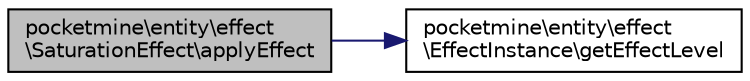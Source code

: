 digraph "pocketmine\entity\effect\SaturationEffect\applyEffect"
{
 // INTERACTIVE_SVG=YES
 // LATEX_PDF_SIZE
  edge [fontname="Helvetica",fontsize="10",labelfontname="Helvetica",labelfontsize="10"];
  node [fontname="Helvetica",fontsize="10",shape=record];
  rankdir="LR";
  Node1 [label="pocketmine\\entity\\effect\l\\SaturationEffect\\applyEffect",height=0.2,width=0.4,color="black", fillcolor="grey75", style="filled", fontcolor="black",tooltip=" "];
  Node1 -> Node2 [color="midnightblue",fontsize="10",style="solid",fontname="Helvetica"];
  Node2 [label="pocketmine\\entity\\effect\l\\EffectInstance\\getEffectLevel",height=0.2,width=0.4,color="black", fillcolor="white", style="filled",URL="$dc/d2e/classpocketmine_1_1entity_1_1effect_1_1_effect_instance.html#a1c10ab02b27bb637f8a0080c545296e0",tooltip=" "];
}
